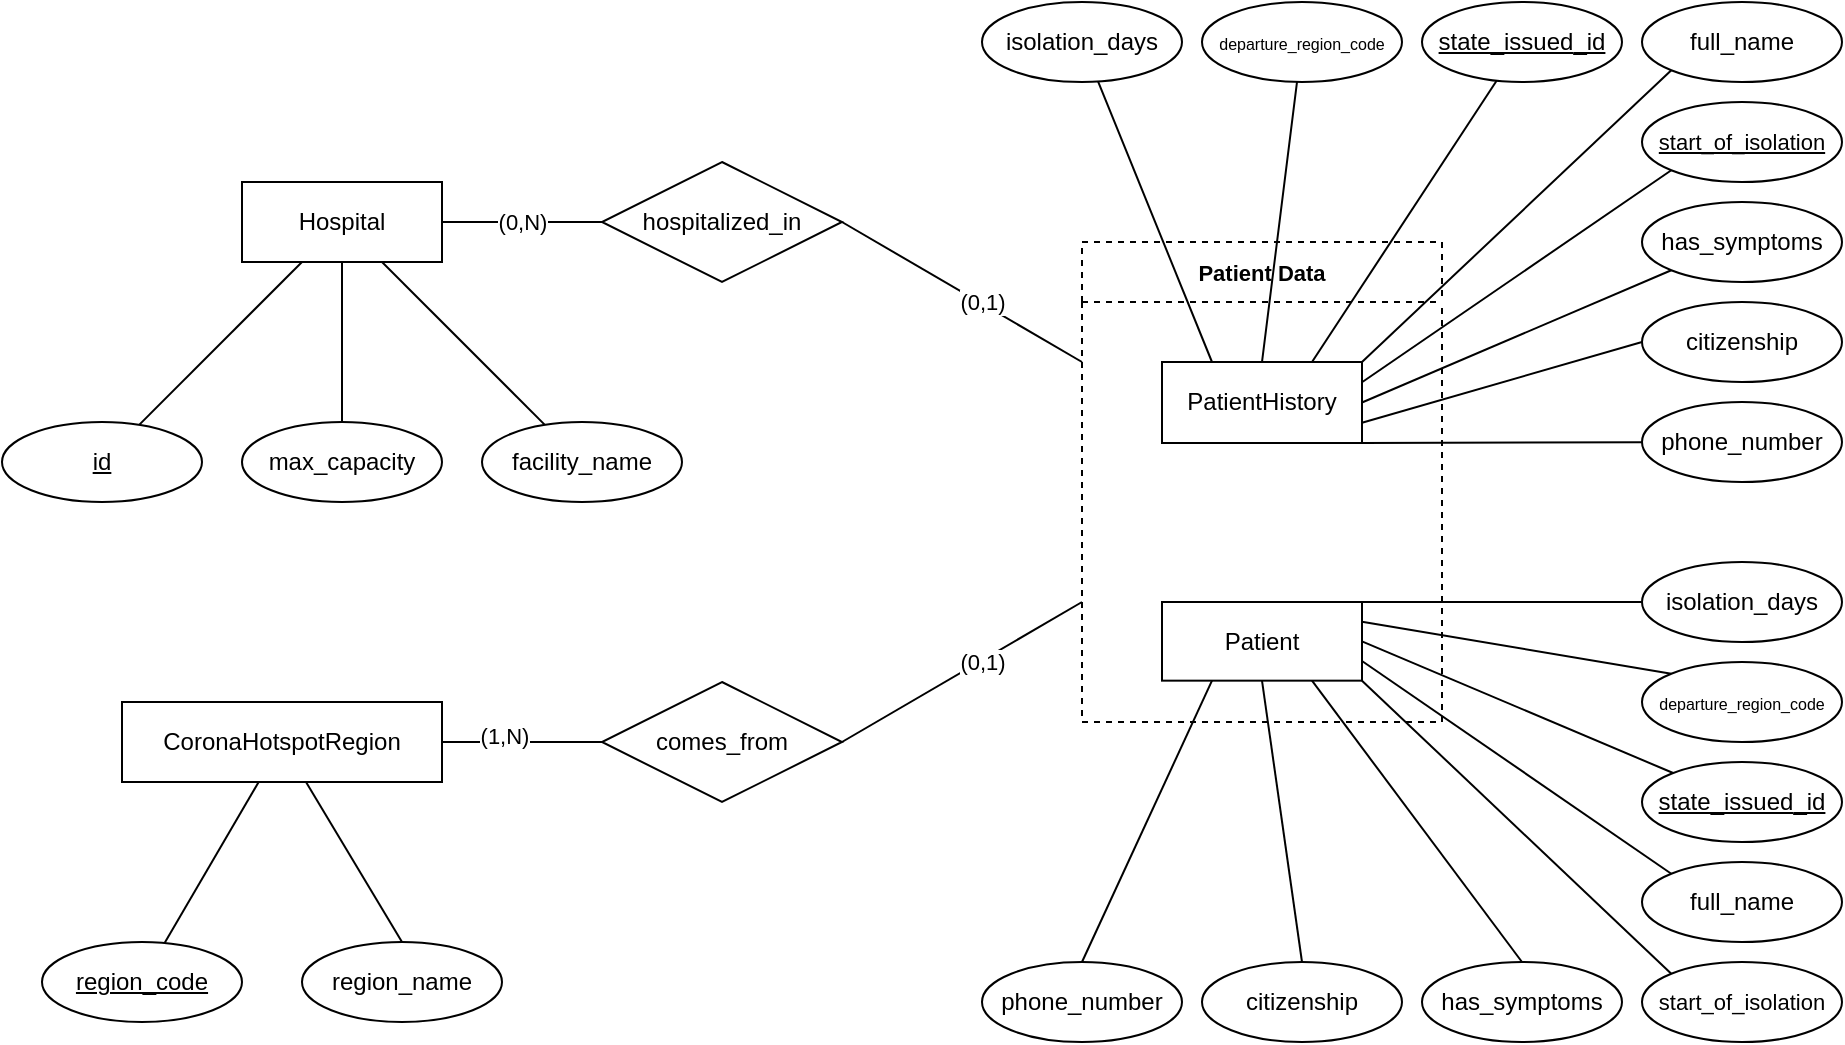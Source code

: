 <mxfile>
    <diagram id="mw894LFjRCCqBwrDU4rk" name="Page-1">
        <mxGraphModel dx="1374" dy="782" grid="1" gridSize="10" guides="1" tooltips="1" connect="1" arrows="1" fold="1" page="1" pageScale="1" pageWidth="1169" pageHeight="827" background="none" math="0" shadow="0">
            <root>
                <mxCell id="0"/>
                <mxCell id="1" parent="0"/>
                <mxCell id="3" value="CoronaHotspotRegion" style="whiteSpace=wrap;html=1;align=center;rounded=0;" parent="1" vertex="1">
                    <mxGeometry x="185" y="504" width="160" height="40" as="geometry"/>
                </mxCell>
                <mxCell id="4" value="Hospital" style="whiteSpace=wrap;html=1;align=center;rounded=0;" parent="1" vertex="1">
                    <mxGeometry x="245" y="244" width="100" height="40" as="geometry"/>
                </mxCell>
                <mxCell id="11" value="hospitalized_in" style="shape=rhombus;perimeter=rhombusPerimeter;whiteSpace=wrap;html=1;align=center;rounded=0;" parent="1" vertex="1">
                    <mxGeometry x="425" y="234" width="120" height="60" as="geometry"/>
                </mxCell>
                <mxCell id="16" value="" style="endArrow=none;html=1;rounded=0;exitX=1;exitY=0.5;exitDx=0;exitDy=0;entryX=0;entryY=0.5;entryDx=0;entryDy=0;" parent="1" source="4" target="11" edge="1">
                    <mxGeometry relative="1" as="geometry">
                        <mxPoint x="435" y="274" as="sourcePoint"/>
                        <mxPoint x="415" y="264.0" as="targetPoint"/>
                    </mxGeometry>
                </mxCell>
                <mxCell id="17" value="(0,N)" style="edgeLabel;html=1;align=center;verticalAlign=middle;resizable=0;points=[];rounded=0;" parent="16" vertex="1" connectable="0">
                    <mxGeometry x="0.206" y="2" relative="1" as="geometry">
                        <mxPoint x="-8" y="2" as="offset"/>
                    </mxGeometry>
                </mxCell>
                <mxCell id="20" value="" style="endArrow=none;html=1;rounded=0;exitX=1;exitY=0.5;exitDx=0;exitDy=0;entryX=0;entryY=0.25;entryDx=0;entryDy=0;" parent="1" source="11" target="64" edge="1">
                    <mxGeometry relative="1" as="geometry">
                        <mxPoint x="660" y="509" as="sourcePoint"/>
                        <mxPoint x="710" y="479" as="targetPoint"/>
                    </mxGeometry>
                </mxCell>
                <mxCell id="21" value="(0,1)" style="edgeLabel;html=1;align=center;verticalAlign=middle;resizable=0;points=[];rounded=0;" parent="20" vertex="1" connectable="0">
                    <mxGeometry x="0.206" y="2" relative="1" as="geometry">
                        <mxPoint x="-4" y="-1" as="offset"/>
                    </mxGeometry>
                </mxCell>
                <mxCell id="22" value="comes_from" style="shape=rhombus;perimeter=rhombusPerimeter;whiteSpace=wrap;html=1;align=center;rounded=0;" parent="1" vertex="1">
                    <mxGeometry x="425" y="494" width="120" height="60" as="geometry"/>
                </mxCell>
                <mxCell id="23" value="" style="endArrow=none;html=1;rounded=0;entryX=0;entryY=0.75;entryDx=0;entryDy=0;exitX=1;exitY=0.5;exitDx=0;exitDy=0;" parent="1" source="22" target="64" edge="1">
                    <mxGeometry relative="1" as="geometry">
                        <mxPoint x="480" y="569" as="sourcePoint"/>
                        <mxPoint x="740" y="509" as="targetPoint"/>
                        <Array as="points"/>
                    </mxGeometry>
                </mxCell>
                <mxCell id="24" value="(0,1)" style="edgeLabel;html=1;align=center;verticalAlign=middle;resizable=0;points=[];rounded=0;" parent="23" vertex="1" connectable="0">
                    <mxGeometry x="-0.313" y="-1" relative="1" as="geometry">
                        <mxPoint x="28" y="-17" as="offset"/>
                    </mxGeometry>
                </mxCell>
                <mxCell id="25" value="" style="endArrow=none;html=1;rounded=0;entryX=0;entryY=0.5;entryDx=0;entryDy=0;exitX=1;exitY=0.5;exitDx=0;exitDy=0;" parent="1" source="3" target="22" edge="1">
                    <mxGeometry relative="1" as="geometry">
                        <mxPoint x="275" y="604" as="sourcePoint"/>
                        <mxPoint x="435" y="604" as="targetPoint"/>
                    </mxGeometry>
                </mxCell>
                <mxCell id="26" value="(1,N)" style="edgeLabel;html=1;align=center;verticalAlign=middle;resizable=0;points=[];rounded=0;" parent="25" vertex="1" connectable="0">
                    <mxGeometry x="0.296" relative="1" as="geometry">
                        <mxPoint x="-21" y="-3" as="offset"/>
                    </mxGeometry>
                </mxCell>
                <mxCell id="28" style="edgeStyle=none;html=1;exitX=0.5;exitY=0;exitDx=0;exitDy=0;entryX=0.5;entryY=1;entryDx=0;entryDy=0;endArrow=none;endFill=0;rounded=0;" parent="1" source="27" target="4" edge="1">
                    <mxGeometry relative="1" as="geometry"/>
                </mxCell>
                <mxCell id="27" value="max_capacity" style="ellipse;whiteSpace=wrap;html=1;align=center;rounded=0;" parent="1" vertex="1">
                    <mxGeometry x="245" y="364" width="100" height="40" as="geometry"/>
                </mxCell>
                <mxCell id="39" value="" style="edgeStyle=none;html=1;endArrow=none;endFill=0;entryX=1;entryY=0.5;entryDx=0;entryDy=0;rounded=0;" parent="1" source="29" target="5" edge="1">
                    <mxGeometry relative="1" as="geometry">
                        <mxPoint x="829.76" y="453.68" as="targetPoint"/>
                    </mxGeometry>
                </mxCell>
                <mxCell id="29" value="&lt;u&gt;state_&lt;/u&gt;&lt;u&gt;issued&lt;/u&gt;&lt;u&gt;_id&lt;/u&gt;" style="ellipse;whiteSpace=wrap;html=1;align=center;rounded=0;" parent="1" vertex="1">
                    <mxGeometry x="945" y="534" width="100" height="40" as="geometry"/>
                </mxCell>
                <mxCell id="40" value="" style="edgeStyle=none;html=1;endArrow=none;endFill=0;entryX=1;entryY=0.75;entryDx=0;entryDy=0;exitX=0;exitY=0;exitDx=0;exitDy=0;rounded=0;" parent="1" source="32" target="5" edge="1">
                    <mxGeometry relative="1" as="geometry">
                        <mxPoint x="830.36" y="465.56" as="targetPoint"/>
                    </mxGeometry>
                </mxCell>
                <mxCell id="32" value="full_name" style="ellipse;whiteSpace=wrap;html=1;align=center;rounded=0;" parent="1" vertex="1">
                    <mxGeometry x="945" y="584" width="100" height="40" as="geometry"/>
                </mxCell>
                <mxCell id="41" style="edgeStyle=none;html=1;entryX=1;entryY=1;entryDx=0;entryDy=0;endArrow=none;endFill=0;exitX=0;exitY=0;exitDx=0;exitDy=0;rounded=0;" parent="1" source="33" target="5" edge="1">
                    <mxGeometry relative="1" as="geometry">
                        <mxPoint x="830" y="479" as="targetPoint"/>
                    </mxGeometry>
                </mxCell>
                <mxCell id="33" value="&lt;font style=&quot;font-size: 11px&quot;&gt;start_of_isolation&lt;/font&gt;" style="ellipse;whiteSpace=wrap;html=1;align=center;rounded=0;" parent="1" vertex="1">
                    <mxGeometry x="945" y="634" width="100" height="40" as="geometry"/>
                </mxCell>
                <mxCell id="42" style="edgeStyle=none;html=1;endArrow=none;endFill=0;exitX=0.5;exitY=0;exitDx=0;exitDy=0;entryX=0.75;entryY=1;entryDx=0;entryDy=0;rounded=0;" parent="1" source="35" target="5" edge="1">
                    <mxGeometry relative="1" as="geometry">
                        <mxPoint x="830.12" y="494.84" as="targetPoint"/>
                    </mxGeometry>
                </mxCell>
                <mxCell id="35" value="has_symptoms" style="ellipse;whiteSpace=wrap;html=1;align=center;rounded=0;" parent="1" vertex="1">
                    <mxGeometry x="835" y="634" width="100" height="40" as="geometry"/>
                </mxCell>
                <mxCell id="43" style="edgeStyle=none;html=1;endArrow=none;endFill=0;exitX=0.5;exitY=0;exitDx=0;exitDy=0;entryX=0.5;entryY=1;entryDx=0;entryDy=0;rounded=0;" parent="1" source="36" target="5" edge="1">
                    <mxGeometry relative="1" as="geometry">
                        <mxPoint x="807.143" y="509" as="targetPoint"/>
                    </mxGeometry>
                </mxCell>
                <mxCell id="36" value=" citizenship" style="ellipse;whiteSpace=wrap;html=1;align=center;rounded=0;" parent="1" vertex="1">
                    <mxGeometry x="725" y="634" width="100" height="40" as="geometry"/>
                </mxCell>
                <mxCell id="48" value="" style="edgeStyle=none;html=1;endArrow=none;endFill=0;entryX=1;entryY=0.25;entryDx=0;entryDy=0;exitX=0;exitY=0;exitDx=0;exitDy=0;rounded=0;" parent="1" source="47" target="5" edge="1">
                    <mxGeometry relative="1" as="geometry">
                        <mxPoint x="830" y="419" as="targetPoint"/>
                    </mxGeometry>
                </mxCell>
                <mxCell id="47" value="&lt;font style=&quot;font-size: 8px&quot;&gt;departure_region_code&lt;/font&gt;" style="ellipse;whiteSpace=wrap;html=1;align=center;rounded=0;" parent="1" vertex="1">
                    <mxGeometry x="945" y="484" width="100" height="40" as="geometry"/>
                </mxCell>
                <mxCell id="52" value="" style="edgeStyle=none;html=1;endArrow=none;endFill=0;rounded=0;" parent="1" source="49" target="3" edge="1">
                    <mxGeometry relative="1" as="geometry"/>
                </mxCell>
                <mxCell id="49" value="&lt;u&gt;region_code&lt;/u&gt;" style="ellipse;whiteSpace=wrap;html=1;align=center;rounded=0;" parent="1" vertex="1">
                    <mxGeometry x="145" y="624" width="100" height="40" as="geometry"/>
                </mxCell>
                <mxCell id="54" value="" style="edgeStyle=none;html=1;endArrow=none;endFill=0;exitX=0.5;exitY=0;exitDx=0;exitDy=0;rounded=0;" parent="1" source="53" target="3" edge="1">
                    <mxGeometry relative="1" as="geometry">
                        <mxPoint x="325" y="634" as="sourcePoint"/>
                    </mxGeometry>
                </mxCell>
                <mxCell id="53" value="region_name" style="ellipse;whiteSpace=wrap;html=1;align=center;rounded=0;" parent="1" vertex="1">
                    <mxGeometry x="275" y="624" width="100" height="40" as="geometry"/>
                </mxCell>
                <mxCell id="56" value="" style="edgeStyle=none;html=1;endArrow=none;endFill=0;rounded=0;" parent="1" source="55" target="4" edge="1">
                    <mxGeometry relative="1" as="geometry"/>
                </mxCell>
                <mxCell id="55" value="id" style="ellipse;whiteSpace=wrap;html=1;align=center;fontStyle=4;rounded=0;" parent="1" vertex="1">
                    <mxGeometry x="125" y="364" width="100" height="40" as="geometry"/>
                </mxCell>
                <mxCell id="58" value="" style="edgeStyle=none;html=1;endArrow=none;endFill=0;rounded=0;" parent="1" source="57" target="4" edge="1">
                    <mxGeometry relative="1" as="geometry"/>
                </mxCell>
                <mxCell id="57" value="facility_name" style="ellipse;whiteSpace=wrap;html=1;align=center;rounded=0;" parent="1" vertex="1">
                    <mxGeometry x="365" y="364" width="100" height="40" as="geometry"/>
                </mxCell>
                <mxCell id="60" value="" style="edgeStyle=none;html=1;endArrow=none;endFill=0;entryX=0.25;entryY=1;entryDx=0;entryDy=0;exitX=0.5;exitY=0;exitDx=0;exitDy=0;rounded=0;" parent="1" source="59" target="5" edge="1">
                    <mxGeometry relative="1" as="geometry">
                        <Array as="points"/>
                        <mxPoint x="800" y="509" as="targetPoint"/>
                    </mxGeometry>
                </mxCell>
                <mxCell id="59" value=" phone_number" style="ellipse;whiteSpace=wrap;html=1;align=center;rounded=0;" parent="1" vertex="1">
                    <mxGeometry x="615" y="634" width="100" height="40" as="geometry"/>
                </mxCell>
                <mxCell id="65" value="" style="edgeStyle=none;html=1;fontSize=11;endArrow=none;endFill=0;entryX=1;entryY=0;entryDx=0;entryDy=0;rounded=0;" parent="1" source="61" target="5" edge="1">
                    <mxGeometry relative="1" as="geometry"/>
                </mxCell>
                <mxCell id="61" value=" isolation_days" style="ellipse;whiteSpace=wrap;html=1;align=center;rounded=0;" parent="1" vertex="1">
                    <mxGeometry x="945" y="434" width="100" height="40" as="geometry"/>
                </mxCell>
                <mxCell id="64" value="Patient Data" style="swimlane;dashed=1;fontSize=11;gradientColor=none;startSize=30;rounded=0;" parent="1" vertex="1">
                    <mxGeometry x="665" y="274" width="180" height="240" as="geometry"/>
                </mxCell>
                <mxCell id="5" value="Patient" style="whiteSpace=wrap;html=1;align=center;rounded=0;" parent="64" vertex="1">
                    <mxGeometry x="40" y="180" width="100" height="39.33" as="geometry"/>
                </mxCell>
                <mxCell id="6" value="PatientHistory" style="whiteSpace=wrap;html=1;align=center;rounded=0;" parent="64" vertex="1">
                    <mxGeometry x="40" y="60" width="100" height="40.5" as="geometry"/>
                </mxCell>
                <mxCell id="79" style="edgeStyle=none;html=1;entryX=0.75;entryY=0;entryDx=0;entryDy=0;fontSize=11;endArrow=none;endFill=0;rounded=0;" parent="1" source="66" target="6" edge="1">
                    <mxGeometry relative="1" as="geometry"/>
                </mxCell>
                <mxCell id="66" value="&lt;u&gt;state_&lt;/u&gt;&lt;u&gt;issued&lt;/u&gt;&lt;u&gt;_id&lt;/u&gt;" style="ellipse;whiteSpace=wrap;html=1;align=center;rounded=0;" parent="1" vertex="1">
                    <mxGeometry x="835" y="154" width="100" height="40" as="geometry"/>
                </mxCell>
                <mxCell id="78" style="edgeStyle=none;html=1;entryX=1;entryY=0;entryDx=0;entryDy=0;fontSize=11;endArrow=none;endFill=0;exitX=0;exitY=1;exitDx=0;exitDy=0;rounded=0;" parent="1" source="67" target="6" edge="1">
                    <mxGeometry relative="1" as="geometry"/>
                </mxCell>
                <mxCell id="67" value="full_name" style="ellipse;whiteSpace=wrap;html=1;align=center;rounded=0;" parent="1" vertex="1">
                    <mxGeometry x="945" y="154" width="100" height="40" as="geometry"/>
                </mxCell>
                <mxCell id="77" style="edgeStyle=none;html=1;entryX=1;entryY=0.25;entryDx=0;entryDy=0;fontSize=11;endArrow=none;endFill=0;exitX=0;exitY=1;exitDx=0;exitDy=0;rounded=0;" parent="1" source="68" target="6" edge="1">
                    <mxGeometry relative="1" as="geometry"/>
                </mxCell>
                <mxCell id="68" value="&lt;font style=&quot;font-size: 11px&quot;&gt;&lt;u&gt;start_of_isolation&lt;/u&gt;&lt;/font&gt;" style="ellipse;whiteSpace=wrap;html=1;align=center;rounded=0;" parent="1" vertex="1">
                    <mxGeometry x="945" y="204" width="100" height="40" as="geometry"/>
                </mxCell>
                <mxCell id="76" style="edgeStyle=none;html=1;entryX=1;entryY=0.5;entryDx=0;entryDy=0;fontSize=11;endArrow=none;endFill=0;exitX=0;exitY=1;exitDx=0;exitDy=0;rounded=0;" parent="1" source="69" target="6" edge="1">
                    <mxGeometry relative="1" as="geometry"/>
                </mxCell>
                <mxCell id="69" value="has_symptoms" style="ellipse;whiteSpace=wrap;html=1;align=center;rounded=0;" parent="1" vertex="1">
                    <mxGeometry x="945" y="254" width="100" height="40" as="geometry"/>
                </mxCell>
                <mxCell id="75" style="edgeStyle=none;html=1;entryX=1;entryY=0.75;entryDx=0;entryDy=0;fontSize=11;endArrow=none;endFill=0;exitX=0;exitY=0.5;exitDx=0;exitDy=0;rounded=0;" parent="1" source="70" target="6" edge="1">
                    <mxGeometry relative="1" as="geometry"/>
                </mxCell>
                <mxCell id="70" value=" citizenship" style="ellipse;whiteSpace=wrap;html=1;align=center;rounded=0;" parent="1" vertex="1">
                    <mxGeometry x="945" y="304" width="100" height="40" as="geometry"/>
                </mxCell>
                <mxCell id="80" style="edgeStyle=none;html=1;entryX=0.5;entryY=0;entryDx=0;entryDy=0;fontSize=11;endArrow=none;endFill=0;rounded=0;" parent="1" source="71" target="6" edge="1">
                    <mxGeometry relative="1" as="geometry"/>
                </mxCell>
                <mxCell id="71" value="&lt;font style=&quot;font-size: 8px&quot;&gt;departure_region_code&lt;/font&gt;" style="ellipse;whiteSpace=wrap;html=1;align=center;rounded=0;" parent="1" vertex="1">
                    <mxGeometry x="725" y="154" width="100" height="40" as="geometry"/>
                </mxCell>
                <mxCell id="74" style="edgeStyle=none;html=1;entryX=1;entryY=1;entryDx=0;entryDy=0;fontSize=11;endArrow=none;endFill=0;rounded=0;" parent="1" source="72" target="6" edge="1">
                    <mxGeometry relative="1" as="geometry"/>
                </mxCell>
                <mxCell id="72" value=" phone_number" style="ellipse;whiteSpace=wrap;html=1;align=center;rounded=0;" parent="1" vertex="1">
                    <mxGeometry x="945" y="354" width="100" height="40" as="geometry"/>
                </mxCell>
                <mxCell id="81" style="edgeStyle=none;html=1;entryX=0.25;entryY=0;entryDx=0;entryDy=0;fontSize=11;endArrow=none;endFill=0;rounded=0;" parent="1" source="73" target="6" edge="1">
                    <mxGeometry relative="1" as="geometry"/>
                </mxCell>
                <mxCell id="73" value=" isolation_days" style="ellipse;whiteSpace=wrap;html=1;align=center;rounded=0;" parent="1" vertex="1">
                    <mxGeometry x="615" y="154" width="100" height="40" as="geometry"/>
                </mxCell>
            </root>
        </mxGraphModel>
    </diagram>
</mxfile>